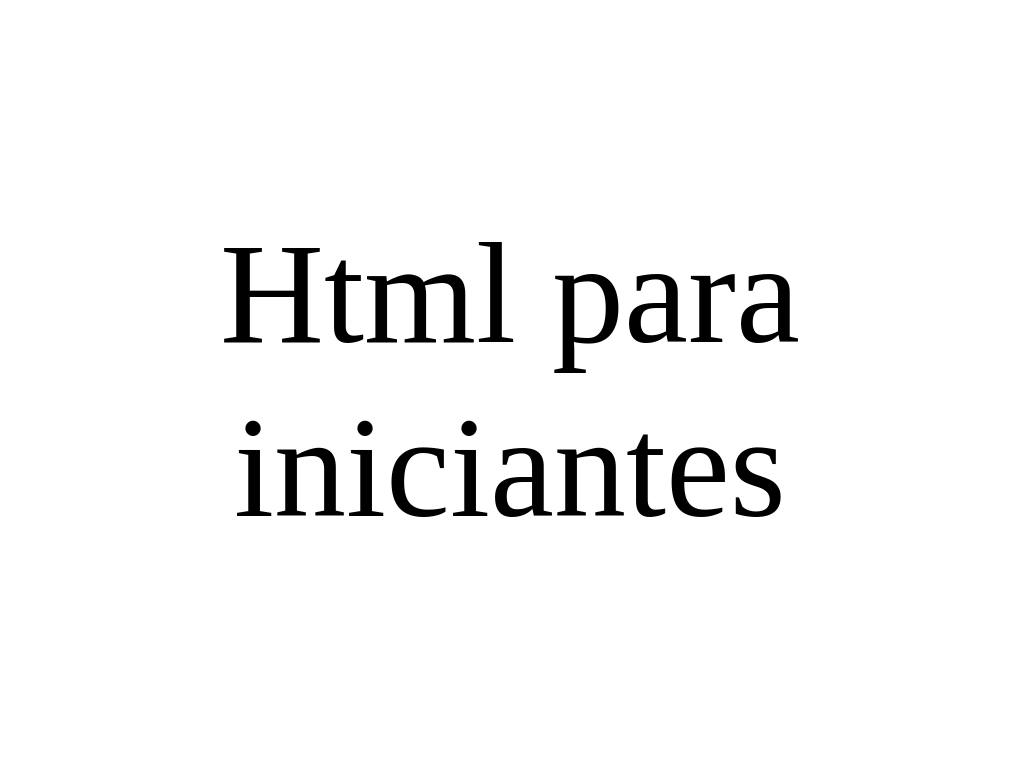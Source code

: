 <mxfile version="20.2.7" type="github" pages="6">
  <diagram id="Zb41EG1Nrvsjwisp-bZc" name="Page-6">
    <mxGraphModel dx="1366" dy="683" grid="1" gridSize="10" guides="1" tooltips="1" connect="1" arrows="1" fold="1" page="0" pageScale="1" pageWidth="850" pageHeight="1100" math="0" shadow="0">
      <root>
        <mxCell id="0" />
        <mxCell id="1" parent="0" />
        <mxCell id="aQxpseEzGRe5XfSuuihF-1" value="Html para iniciantes" style="text;html=1;strokeColor=none;fillColor=none;align=center;verticalAlign=middle;whiteSpace=wrap;rounded=0;fontFamily=Lucida Console;fontSize=72;" parent="1" vertex="1">
          <mxGeometry x="-500" y="-90" width="510" height="380" as="geometry" />
        </mxCell>
      </root>
    </mxGraphModel>
  </diagram>
  <diagram id="PPtIX3FaKS5rR-Z0KCOh" name="Page-1">
    <mxGraphModel dx="1649" dy="519" grid="1" gridSize="10" guides="0" tooltips="0" connect="1" arrows="1" fold="1" page="0" pageScale="1" pageWidth="850" pageHeight="1100" math="0" shadow="0">
      <root>
        <mxCell id="0" />
        <mxCell id="1" parent="0" />
        <mxCell id="TsrN7zi8VQFSFtTZLzm1-4" value="" style="group" vertex="1" connectable="0" parent="1">
          <mxGeometry x="-260" y="270" width="350" height="120" as="geometry" />
        </mxCell>
        <mxCell id="TsrN7zi8VQFSFtTZLzm1-3" value="" style="rounded=0;whiteSpace=wrap;html=1;fontSize=72;" vertex="1" parent="TsrN7zi8VQFSFtTZLzm1-4">
          <mxGeometry width="350" height="120" as="geometry" />
        </mxCell>
        <mxCell id="TsrN7zi8VQFSFtTZLzm1-1" value="&lt;font data-font-src=&quot;https://fonts.googleapis.com/css?family=Roboto&quot; style=&quot;font-size: 72px;&quot; face=&quot;Lucida Console&quot;&gt;&amp;lt;html&amp;gt;&lt;/font&gt;" style="text;html=1;strokeColor=none;fillColor=none;align=center;verticalAlign=middle;whiteSpace=wrap;rounded=0;" vertex="1" parent="TsrN7zi8VQFSFtTZLzm1-4">
          <mxGeometry x="80" y="20" width="190" height="70" as="geometry" />
        </mxCell>
        <mxCell id="TsrN7zi8VQFSFtTZLzm1-5" value="" style="group" vertex="1" connectable="0" parent="1">
          <mxGeometry x="240" y="270" width="350" height="120" as="geometry" />
        </mxCell>
        <mxCell id="TsrN7zi8VQFSFtTZLzm1-6" value="" style="rounded=0;whiteSpace=wrap;html=1;fontSize=72;" vertex="1" parent="TsrN7zi8VQFSFtTZLzm1-5">
          <mxGeometry width="350" height="120" as="geometry" />
        </mxCell>
        <mxCell id="TsrN7zi8VQFSFtTZLzm1-7" value="&lt;font data-font-src=&quot;https://fonts.googleapis.com/css?family=Roboto&quot; style=&quot;font-size: 72px;&quot; face=&quot;Lucida Console&quot;&gt;&amp;lt;/html&amp;gt;&lt;/font&gt;" style="text;html=1;strokeColor=none;fillColor=none;align=center;verticalAlign=middle;whiteSpace=wrap;rounded=0;" vertex="1" parent="TsrN7zi8VQFSFtTZLzm1-5">
          <mxGeometry x="80" y="20" width="190" height="70" as="geometry" />
        </mxCell>
      </root>
    </mxGraphModel>
  </diagram>
  <diagram id="meL5Z50gWdJJ5RsZ95ng" name="Page-3">
    <mxGraphModel dx="2274" dy="1179" grid="1" gridSize="10" guides="1" tooltips="1" connect="1" arrows="1" fold="1" page="0" pageScale="1" pageWidth="850" pageHeight="1100" math="0" shadow="0">
      <root>
        <mxCell id="0" />
        <mxCell id="1" parent="0" />
        <mxCell id="XvsGrGSWqq6rkquMLuj6-1" value="" style="group" vertex="1" connectable="0" parent="1">
          <mxGeometry x="-260" y="-70" width="350" height="120" as="geometry" />
        </mxCell>
        <mxCell id="XvsGrGSWqq6rkquMLuj6-2" value="" style="rounded=0;whiteSpace=wrap;html=1;fontSize=72;" vertex="1" parent="XvsGrGSWqq6rkquMLuj6-1">
          <mxGeometry width="350" height="120" as="geometry" />
        </mxCell>
        <mxCell id="XvsGrGSWqq6rkquMLuj6-3" value="&lt;font data-font-src=&quot;https://fonts.googleapis.com/css?family=Roboto&quot; style=&quot;font-size: 72px;&quot; face=&quot;Lucida Console&quot;&gt;&amp;lt;html&amp;gt;&lt;/font&gt;" style="text;html=1;strokeColor=none;fillColor=none;align=center;verticalAlign=middle;whiteSpace=wrap;rounded=0;" vertex="1" parent="XvsGrGSWqq6rkquMLuj6-1">
          <mxGeometry x="80" y="20" width="190" height="70" as="geometry" />
        </mxCell>
        <mxCell id="XvsGrGSWqq6rkquMLuj6-4" value="" style="group" vertex="1" connectable="0" parent="1">
          <mxGeometry x="-260" y="410" width="350" height="120" as="geometry" />
        </mxCell>
        <mxCell id="XvsGrGSWqq6rkquMLuj6-5" value="" style="rounded=0;whiteSpace=wrap;html=1;fontSize=72;" vertex="1" parent="XvsGrGSWqq6rkquMLuj6-4">
          <mxGeometry width="350" height="120" as="geometry" />
        </mxCell>
        <mxCell id="XvsGrGSWqq6rkquMLuj6-6" value="&lt;font data-font-src=&quot;https://fonts.googleapis.com/css?family=Roboto&quot; style=&quot;font-size: 72px;&quot; face=&quot;Lucida Console&quot;&gt;&amp;lt;/html&amp;gt;&lt;/font&gt;" style="text;html=1;strokeColor=none;fillColor=none;align=center;verticalAlign=middle;whiteSpace=wrap;rounded=0;" vertex="1" parent="XvsGrGSWqq6rkquMLuj6-4">
          <mxGeometry x="80" y="20" width="190" height="70" as="geometry" />
        </mxCell>
      </root>
    </mxGraphModel>
  </diagram>
  <diagram id="1d1XmsAN0Cyxx5oyGUqv" name="Page-4">
    <mxGraphModel dx="2274" dy="1179" grid="1" gridSize="10" guides="1" tooltips="1" connect="1" arrows="1" fold="1" page="0" pageScale="1" pageWidth="850" pageHeight="1100" math="0" shadow="0">
      <root>
        <mxCell id="0" />
        <mxCell id="1" parent="0" />
        <mxCell id="op3sJ0NTLOdTEjN0ax9C-1" value="" style="group" vertex="1" connectable="0" parent="1">
          <mxGeometry x="-260" y="-70" width="350" height="120" as="geometry" />
        </mxCell>
        <mxCell id="op3sJ0NTLOdTEjN0ax9C-2" value="" style="rounded=0;whiteSpace=wrap;html=1;fontSize=72;" vertex="1" parent="op3sJ0NTLOdTEjN0ax9C-1">
          <mxGeometry width="350" height="120" as="geometry" />
        </mxCell>
        <mxCell id="op3sJ0NTLOdTEjN0ax9C-3" value="&lt;font data-font-src=&quot;https://fonts.googleapis.com/css?family=Roboto&quot; style=&quot;font-size: 72px;&quot; face=&quot;Lucida Console&quot;&gt;&amp;lt;html&amp;gt;&lt;/font&gt;" style="text;html=1;strokeColor=none;fillColor=none;align=center;verticalAlign=middle;whiteSpace=wrap;rounded=0;" vertex="1" parent="op3sJ0NTLOdTEjN0ax9C-1">
          <mxGeometry x="80" y="20" width="190" height="70" as="geometry" />
        </mxCell>
        <mxCell id="op3sJ0NTLOdTEjN0ax9C-4" value="" style="group" vertex="1" connectable="0" parent="1">
          <mxGeometry x="-260" y="410" width="350" height="120" as="geometry" />
        </mxCell>
        <mxCell id="op3sJ0NTLOdTEjN0ax9C-5" value="" style="rounded=0;whiteSpace=wrap;html=1;fontSize=72;" vertex="1" parent="op3sJ0NTLOdTEjN0ax9C-4">
          <mxGeometry width="350" height="120" as="geometry" />
        </mxCell>
        <mxCell id="op3sJ0NTLOdTEjN0ax9C-6" value="&lt;font data-font-src=&quot;https://fonts.googleapis.com/css?family=Roboto&quot; style=&quot;font-size: 72px;&quot; face=&quot;Lucida Console&quot;&gt;&amp;lt;/html&amp;gt;&lt;/font&gt;" style="text;html=1;strokeColor=none;fillColor=none;align=center;verticalAlign=middle;whiteSpace=wrap;rounded=0;" vertex="1" parent="op3sJ0NTLOdTEjN0ax9C-4">
          <mxGeometry x="80" y="20" width="190" height="70" as="geometry" />
        </mxCell>
        <mxCell id="op3sJ0NTLOdTEjN0ax9C-7" value="" style="group" vertex="1" connectable="0" parent="1">
          <mxGeometry x="-200" y="50" width="350" height="120" as="geometry" />
        </mxCell>
        <mxCell id="op3sJ0NTLOdTEjN0ax9C-8" value="" style="rounded=0;whiteSpace=wrap;html=1;fontSize=72;" vertex="1" parent="op3sJ0NTLOdTEjN0ax9C-7">
          <mxGeometry width="350" height="120" as="geometry" />
        </mxCell>
        <mxCell id="op3sJ0NTLOdTEjN0ax9C-9" value="&lt;font data-font-src=&quot;https://fonts.googleapis.com/css?family=Roboto&quot; style=&quot;font-size: 72px;&quot; face=&quot;Lucida Console&quot;&gt;&amp;lt;head&amp;gt;&lt;/font&gt;" style="text;html=1;strokeColor=none;fillColor=none;align=center;verticalAlign=middle;whiteSpace=wrap;rounded=0;" vertex="1" parent="op3sJ0NTLOdTEjN0ax9C-7">
          <mxGeometry x="80" y="20" width="190" height="70" as="geometry" />
        </mxCell>
        <mxCell id="op3sJ0NTLOdTEjN0ax9C-10" value="" style="group" vertex="1" connectable="0" parent="1">
          <mxGeometry x="-200" y="290" width="350" height="120" as="geometry" />
        </mxCell>
        <mxCell id="op3sJ0NTLOdTEjN0ax9C-11" value="" style="rounded=0;whiteSpace=wrap;html=1;fontSize=72;" vertex="1" parent="op3sJ0NTLOdTEjN0ax9C-10">
          <mxGeometry width="350" height="120" as="geometry" />
        </mxCell>
        <mxCell id="op3sJ0NTLOdTEjN0ax9C-12" value="&lt;font data-font-src=&quot;https://fonts.googleapis.com/css?family=Roboto&quot; style=&quot;font-size: 72px;&quot; face=&quot;Lucida Console&quot;&gt;&amp;lt;/head&amp;gt;&lt;/font&gt;" style="text;html=1;strokeColor=none;fillColor=none;align=center;verticalAlign=middle;whiteSpace=wrap;rounded=0;" vertex="1" parent="op3sJ0NTLOdTEjN0ax9C-10">
          <mxGeometry x="80" y="20" width="190" height="70" as="geometry" />
        </mxCell>
      </root>
    </mxGraphModel>
  </diagram>
  <diagram id="OL0M5DNseM0HFo7fn7ml" name="Page-2">
    <mxGraphModel dx="2274" dy="1179" grid="1" gridSize="10" guides="1" tooltips="1" connect="1" arrows="1" fold="1" page="0" pageScale="1" pageWidth="850" pageHeight="1100" math="0" shadow="0">
      <root>
        <mxCell id="0" />
        <mxCell id="1" parent="0" />
        <mxCell id="nxJHsZ97BjtQpikXFRTB-1" value="" style="group" vertex="1" connectable="0" parent="1">
          <mxGeometry x="-260" y="-70" width="350" height="120" as="geometry" />
        </mxCell>
        <mxCell id="nxJHsZ97BjtQpikXFRTB-2" value="" style="rounded=0;whiteSpace=wrap;html=1;fontSize=72;" vertex="1" parent="nxJHsZ97BjtQpikXFRTB-1">
          <mxGeometry width="350" height="120" as="geometry" />
        </mxCell>
        <mxCell id="nxJHsZ97BjtQpikXFRTB-3" value="&lt;font data-font-src=&quot;https://fonts.googleapis.com/css?family=Roboto&quot; style=&quot;font-size: 72px;&quot; face=&quot;Lucida Console&quot;&gt;&amp;lt;html&amp;gt;&lt;/font&gt;" style="text;html=1;strokeColor=none;fillColor=none;align=center;verticalAlign=middle;whiteSpace=wrap;rounded=0;" vertex="1" parent="nxJHsZ97BjtQpikXFRTB-1">
          <mxGeometry x="80" y="20" width="190" height="70" as="geometry" />
        </mxCell>
        <mxCell id="nxJHsZ97BjtQpikXFRTB-4" value="" style="group" vertex="1" connectable="0" parent="1">
          <mxGeometry x="-260" y="410" width="350" height="120" as="geometry" />
        </mxCell>
        <mxCell id="nxJHsZ97BjtQpikXFRTB-5" value="" style="rounded=0;whiteSpace=wrap;html=1;fontSize=72;" vertex="1" parent="nxJHsZ97BjtQpikXFRTB-4">
          <mxGeometry width="350" height="120" as="geometry" />
        </mxCell>
        <mxCell id="nxJHsZ97BjtQpikXFRTB-6" value="&lt;font data-font-src=&quot;https://fonts.googleapis.com/css?family=Roboto&quot; style=&quot;font-size: 72px;&quot; face=&quot;Lucida Console&quot;&gt;&amp;lt;/html&amp;gt;&lt;/font&gt;" style="text;html=1;strokeColor=none;fillColor=none;align=center;verticalAlign=middle;whiteSpace=wrap;rounded=0;" vertex="1" parent="nxJHsZ97BjtQpikXFRTB-4">
          <mxGeometry x="80" y="20" width="190" height="70" as="geometry" />
        </mxCell>
        <mxCell id="nxJHsZ97BjtQpikXFRTB-8" value="" style="group" vertex="1" connectable="0" parent="1">
          <mxGeometry x="-200" y="50" width="350" height="120" as="geometry" />
        </mxCell>
        <mxCell id="nxJHsZ97BjtQpikXFRTB-9" value="" style="rounded=0;whiteSpace=wrap;html=1;fontSize=72;" vertex="1" parent="nxJHsZ97BjtQpikXFRTB-8">
          <mxGeometry width="350" height="120" as="geometry" />
        </mxCell>
        <mxCell id="nxJHsZ97BjtQpikXFRTB-10" value="&lt;font data-font-src=&quot;https://fonts.googleapis.com/css?family=Roboto&quot; style=&quot;font-size: 72px;&quot; face=&quot;Lucida Console&quot;&gt;&amp;lt;head&amp;gt;&lt;/font&gt;" style="text;html=1;strokeColor=none;fillColor=none;align=center;verticalAlign=middle;whiteSpace=wrap;rounded=0;" vertex="1" parent="nxJHsZ97BjtQpikXFRTB-8">
          <mxGeometry x="80" y="20" width="190" height="70" as="geometry" />
        </mxCell>
        <mxCell id="nxJHsZ97BjtQpikXFRTB-11" value="" style="group" vertex="1" connectable="0" parent="1">
          <mxGeometry x="-200" y="290" width="350" height="120" as="geometry" />
        </mxCell>
        <mxCell id="nxJHsZ97BjtQpikXFRTB-12" value="" style="rounded=0;whiteSpace=wrap;html=1;fontSize=72;" vertex="1" parent="nxJHsZ97BjtQpikXFRTB-11">
          <mxGeometry width="350" height="120" as="geometry" />
        </mxCell>
        <mxCell id="nxJHsZ97BjtQpikXFRTB-13" value="&lt;font data-font-src=&quot;https://fonts.googleapis.com/css?family=Roboto&quot; style=&quot;font-size: 72px;&quot; face=&quot;Lucida Console&quot;&gt;&amp;lt;/head&amp;gt;&lt;/font&gt;" style="text;html=1;strokeColor=none;fillColor=none;align=center;verticalAlign=middle;whiteSpace=wrap;rounded=0;" vertex="1" parent="nxJHsZ97BjtQpikXFRTB-11">
          <mxGeometry x="80" y="20" width="190" height="70" as="geometry" />
        </mxCell>
        <mxCell id="nxJHsZ97BjtQpikXFRTB-14" value="" style="group" vertex="1" connectable="0" parent="1">
          <mxGeometry x="-150" y="170" width="350" height="120" as="geometry" />
        </mxCell>
        <mxCell id="nxJHsZ97BjtQpikXFRTB-15" value="" style="rounded=0;whiteSpace=wrap;html=1;fontSize=72;" vertex="1" parent="nxJHsZ97BjtQpikXFRTB-14">
          <mxGeometry width="350" height="120" as="geometry" />
        </mxCell>
        <mxCell id="nxJHsZ97BjtQpikXFRTB-16" value="&lt;font data-font-src=&quot;https://fonts.googleapis.com/css?family=Roboto&quot; style=&quot;font-size: 72px;&quot; face=&quot;Lucida Console&quot;&gt;&amp;lt;title&amp;gt;&lt;/font&gt;" style="text;html=1;strokeColor=none;fillColor=none;align=center;verticalAlign=middle;whiteSpace=wrap;rounded=0;" vertex="1" parent="nxJHsZ97BjtQpikXFRTB-14">
          <mxGeometry x="80" y="20" width="190" height="70" as="geometry" />
        </mxCell>
        <mxCell id="nxJHsZ97BjtQpikXFRTB-17" value="" style="group" vertex="1" connectable="0" parent="1">
          <mxGeometry x="590" y="170" width="350" height="120" as="geometry" />
        </mxCell>
        <mxCell id="nxJHsZ97BjtQpikXFRTB-18" value="" style="rounded=0;whiteSpace=wrap;html=1;fontSize=72;" vertex="1" parent="nxJHsZ97BjtQpikXFRTB-17">
          <mxGeometry width="350" height="120" as="geometry" />
        </mxCell>
        <mxCell id="nxJHsZ97BjtQpikXFRTB-19" value="&lt;font data-font-src=&quot;https://fonts.googleapis.com/css?family=Roboto&quot; style=&quot;font-size: 72px;&quot; face=&quot;Lucida Console&quot;&gt;&amp;lt;/title&amp;gt;&lt;/font&gt;" style="text;html=1;strokeColor=none;fillColor=none;align=center;verticalAlign=middle;whiteSpace=wrap;rounded=0;" vertex="1" parent="nxJHsZ97BjtQpikXFRTB-17">
          <mxGeometry x="80" y="20" width="190" height="70" as="geometry" />
        </mxCell>
      </root>
    </mxGraphModel>
  </diagram>
  <diagram id="IM6GetMh6cMk9DJ19E7N" name="Page-5">
    <mxGraphModel dx="2274" dy="1179" grid="1" gridSize="10" guides="1" tooltips="1" connect="1" arrows="1" fold="1" page="0" pageScale="1" pageWidth="850" pageHeight="1100" math="0" shadow="0">
      <root>
        <mxCell id="0" />
        <mxCell id="1" parent="0" />
        <mxCell id="DzTxPRY86NoNdr_j5Dro-1" value="" style="group" vertex="1" connectable="0" parent="1">
          <mxGeometry x="-260" y="-70" width="350" height="120" as="geometry" />
        </mxCell>
        <mxCell id="DzTxPRY86NoNdr_j5Dro-2" value="" style="rounded=0;whiteSpace=wrap;html=1;fontSize=72;" vertex="1" parent="DzTxPRY86NoNdr_j5Dro-1">
          <mxGeometry width="350" height="120" as="geometry" />
        </mxCell>
        <mxCell id="DzTxPRY86NoNdr_j5Dro-3" value="&lt;font data-font-src=&quot;https://fonts.googleapis.com/css?family=Roboto&quot; style=&quot;font-size: 72px;&quot; face=&quot;Lucida Console&quot;&gt;&amp;lt;html&amp;gt;&lt;/font&gt;" style="text;html=1;strokeColor=none;fillColor=none;align=center;verticalAlign=middle;whiteSpace=wrap;rounded=0;" vertex="1" parent="DzTxPRY86NoNdr_j5Dro-1">
          <mxGeometry x="80" y="20" width="190" height="70" as="geometry" />
        </mxCell>
        <mxCell id="DzTxPRY86NoNdr_j5Dro-4" value="" style="group" vertex="1" connectable="0" parent="1">
          <mxGeometry x="-260" y="410" width="350" height="120" as="geometry" />
        </mxCell>
        <mxCell id="DzTxPRY86NoNdr_j5Dro-5" value="" style="rounded=0;whiteSpace=wrap;html=1;fontSize=72;" vertex="1" parent="DzTxPRY86NoNdr_j5Dro-4">
          <mxGeometry width="350" height="120" as="geometry" />
        </mxCell>
        <mxCell id="DzTxPRY86NoNdr_j5Dro-6" value="&lt;font data-font-src=&quot;https://fonts.googleapis.com/css?family=Roboto&quot; style=&quot;font-size: 72px;&quot; face=&quot;Lucida Console&quot;&gt;&amp;lt;/html&amp;gt;&lt;/font&gt;" style="text;html=1;strokeColor=none;fillColor=none;align=center;verticalAlign=middle;whiteSpace=wrap;rounded=0;" vertex="1" parent="DzTxPRY86NoNdr_j5Dro-4">
          <mxGeometry x="80" y="20" width="190" height="70" as="geometry" />
        </mxCell>
        <mxCell id="DzTxPRY86NoNdr_j5Dro-7" value="" style="group" vertex="1" connectable="0" parent="1">
          <mxGeometry x="-200" y="50" width="350" height="120" as="geometry" />
        </mxCell>
        <mxCell id="DzTxPRY86NoNdr_j5Dro-8" value="" style="rounded=0;whiteSpace=wrap;html=1;fontSize=72;" vertex="1" parent="DzTxPRY86NoNdr_j5Dro-7">
          <mxGeometry width="350" height="120" as="geometry" />
        </mxCell>
        <mxCell id="DzTxPRY86NoNdr_j5Dro-9" value="&lt;font data-font-src=&quot;https://fonts.googleapis.com/css?family=Roboto&quot; style=&quot;font-size: 72px;&quot; face=&quot;Lucida Console&quot;&gt;&amp;lt;head&amp;gt;&lt;/font&gt;" style="text;html=1;strokeColor=none;fillColor=none;align=center;verticalAlign=middle;whiteSpace=wrap;rounded=0;" vertex="1" parent="DzTxPRY86NoNdr_j5Dro-7">
          <mxGeometry x="80" y="20" width="190" height="70" as="geometry" />
        </mxCell>
        <mxCell id="DzTxPRY86NoNdr_j5Dro-10" value="" style="group" vertex="1" connectable="0" parent="1">
          <mxGeometry x="-200" y="290" width="350" height="120" as="geometry" />
        </mxCell>
        <mxCell id="DzTxPRY86NoNdr_j5Dro-11" value="" style="rounded=0;whiteSpace=wrap;html=1;fontSize=72;" vertex="1" parent="DzTxPRY86NoNdr_j5Dro-10">
          <mxGeometry width="350" height="120" as="geometry" />
        </mxCell>
        <mxCell id="DzTxPRY86NoNdr_j5Dro-12" value="&lt;font data-font-src=&quot;https://fonts.googleapis.com/css?family=Roboto&quot; style=&quot;font-size: 72px;&quot; face=&quot;Lucida Console&quot;&gt;&amp;lt;/head&amp;gt;&lt;/font&gt;" style="text;html=1;strokeColor=none;fillColor=none;align=center;verticalAlign=middle;whiteSpace=wrap;rounded=0;" vertex="1" parent="DzTxPRY86NoNdr_j5Dro-10">
          <mxGeometry x="80" y="20" width="190" height="70" as="geometry" />
        </mxCell>
        <mxCell id="DzTxPRY86NoNdr_j5Dro-13" value="" style="group" vertex="1" connectable="0" parent="1">
          <mxGeometry x="-150" y="170" width="350" height="120" as="geometry" />
        </mxCell>
        <mxCell id="DzTxPRY86NoNdr_j5Dro-14" value="" style="rounded=0;whiteSpace=wrap;html=1;fontSize=72;" vertex="1" parent="DzTxPRY86NoNdr_j5Dro-13">
          <mxGeometry width="350" height="120" as="geometry" />
        </mxCell>
        <mxCell id="DzTxPRY86NoNdr_j5Dro-15" value="&lt;font data-font-src=&quot;https://fonts.googleapis.com/css?family=Roboto&quot; style=&quot;font-size: 72px;&quot; face=&quot;Lucida Console&quot;&gt;&amp;lt;title&amp;gt;&lt;/font&gt;" style="text;html=1;strokeColor=none;fillColor=none;align=center;verticalAlign=middle;whiteSpace=wrap;rounded=0;" vertex="1" parent="DzTxPRY86NoNdr_j5Dro-13">
          <mxGeometry x="80" y="20" width="190" height="70" as="geometry" />
        </mxCell>
        <mxCell id="DzTxPRY86NoNdr_j5Dro-16" value="" style="group" vertex="1" connectable="0" parent="1">
          <mxGeometry x="550" y="170" width="350" height="120" as="geometry" />
        </mxCell>
        <mxCell id="DzTxPRY86NoNdr_j5Dro-17" value="" style="rounded=0;whiteSpace=wrap;html=1;fontSize=72;" vertex="1" parent="DzTxPRY86NoNdr_j5Dro-16">
          <mxGeometry width="350" height="120" as="geometry" />
        </mxCell>
        <mxCell id="DzTxPRY86NoNdr_j5Dro-18" value="&lt;font data-font-src=&quot;https://fonts.googleapis.com/css?family=Roboto&quot; style=&quot;font-size: 72px;&quot; face=&quot;Lucida Console&quot;&gt;&amp;lt;/title&amp;gt;&lt;/font&gt;" style="text;html=1;strokeColor=none;fillColor=none;align=center;verticalAlign=middle;whiteSpace=wrap;rounded=0;" vertex="1" parent="DzTxPRY86NoNdr_j5Dro-16">
          <mxGeometry x="80" y="20" width="190" height="70" as="geometry" />
        </mxCell>
        <mxCell id="DzTxPRY86NoNdr_j5Dro-20" value="" style="group" vertex="1" connectable="0" parent="1">
          <mxGeometry x="200" y="170" width="350" height="120" as="geometry" />
        </mxCell>
        <mxCell id="DzTxPRY86NoNdr_j5Dro-21" value="" style="rounded=0;whiteSpace=wrap;html=1;fontSize=72;" vertex="1" parent="DzTxPRY86NoNdr_j5Dro-20">
          <mxGeometry width="350" height="120" as="geometry" />
        </mxCell>
        <mxCell id="DzTxPRY86NoNdr_j5Dro-22" value="&lt;font data-font-src=&quot;https://fonts.googleapis.com/css?family=Roboto&quot; style=&quot;font-size: 72px;&quot; face=&quot;Lucida Console&quot;&gt;conteudo&lt;/font&gt;" style="text;html=1;strokeColor=none;fillColor=none;align=center;verticalAlign=middle;whiteSpace=wrap;rounded=0;" vertex="1" parent="DzTxPRY86NoNdr_j5Dro-20">
          <mxGeometry x="80" y="20" width="190" height="70" as="geometry" />
        </mxCell>
      </root>
    </mxGraphModel>
  </diagram>
</mxfile>

